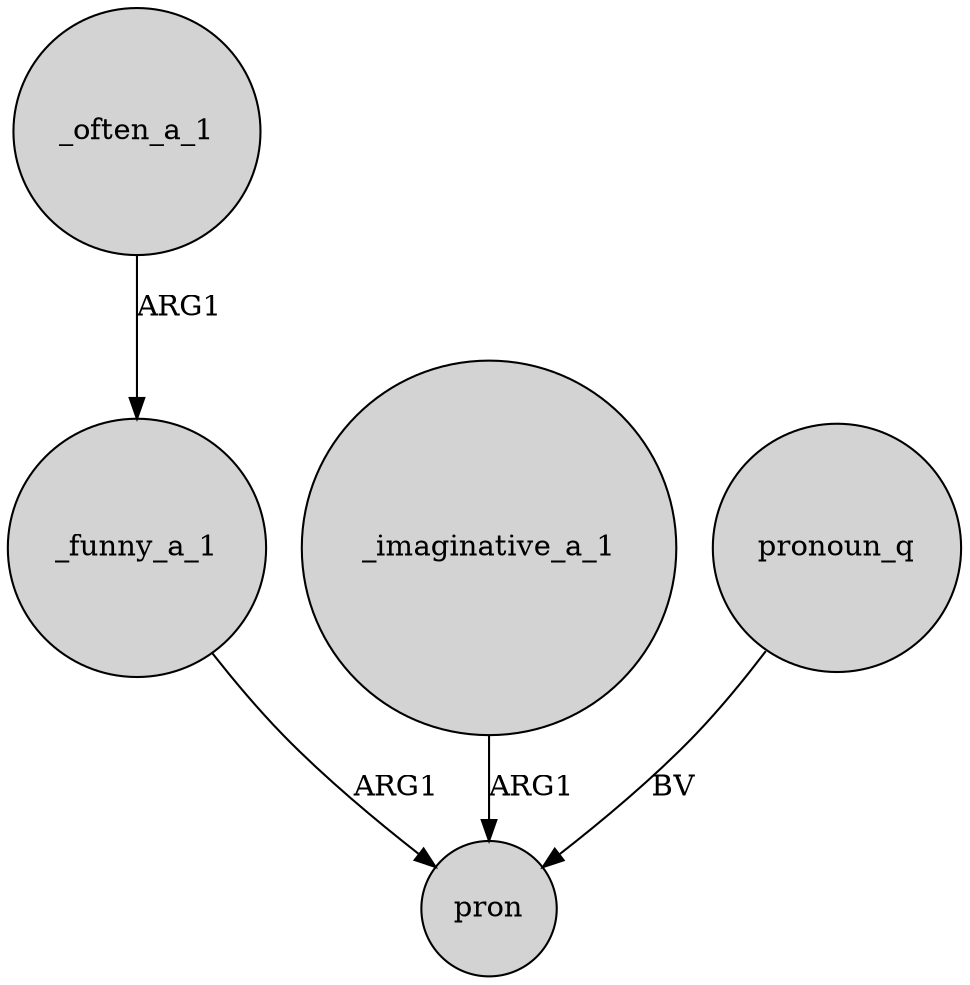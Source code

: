 digraph {
	node [shape=circle style=filled]
	_often_a_1 -> _funny_a_1 [label=ARG1]
	_imaginative_a_1 -> pron [label=ARG1]
	_funny_a_1 -> pron [label=ARG1]
	pronoun_q -> pron [label=BV]
}
